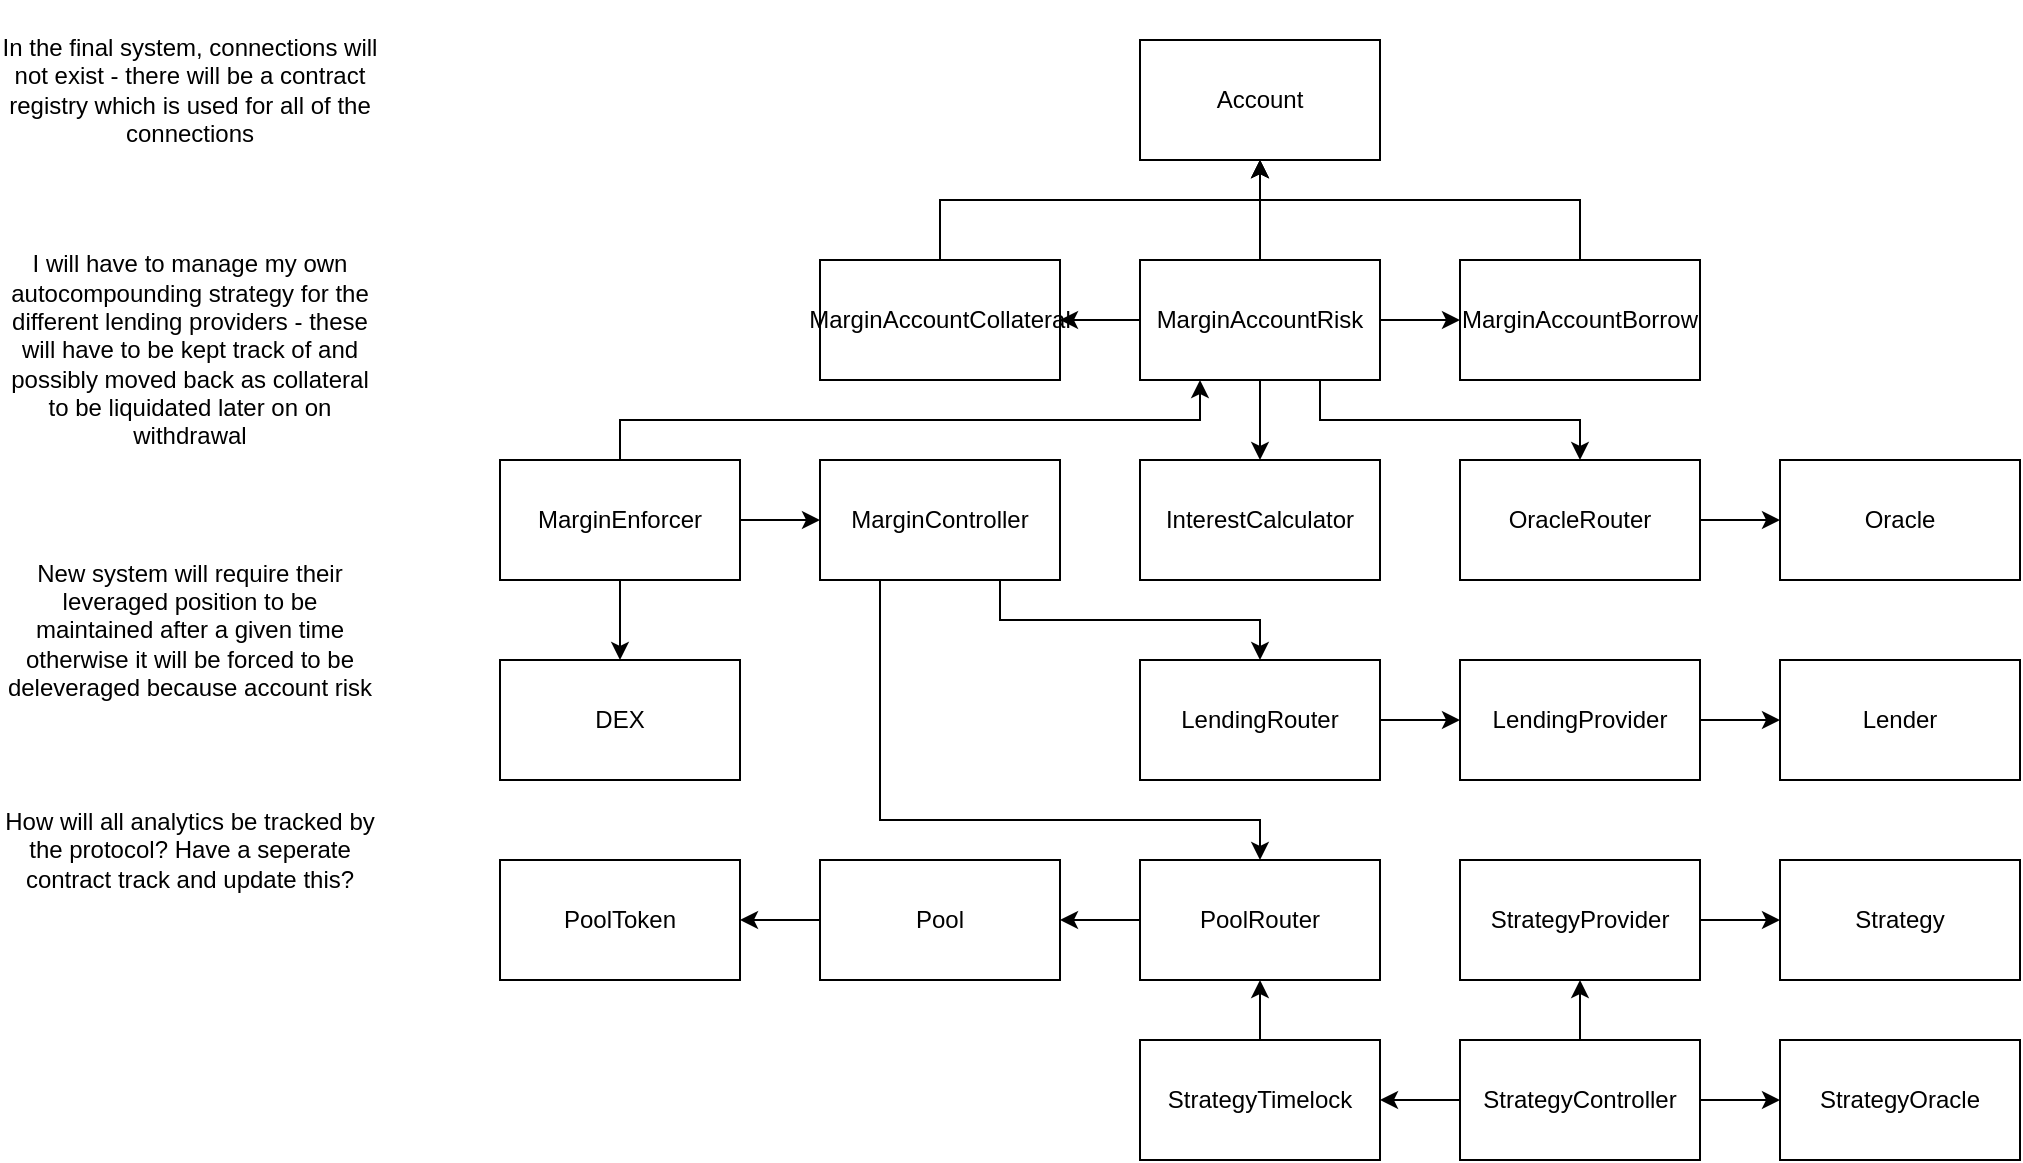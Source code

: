 <mxfile version="17.4.0" type="device"><diagram name="Page-1" id="52a04d89-c75d-2922-d76d-85b35f80e030"><mxGraphModel dx="1688" dy="966" grid="1" gridSize="10" guides="1" tooltips="1" connect="1" arrows="1" fold="1" page="1" pageScale="1" pageWidth="1100" pageHeight="850" background="none" math="0" shadow="0"><root><mxCell id="0"/><mxCell id="1" parent="0"/><mxCell id="1fdf3b25b50cf41e-42" style="edgeStyle=none;html=1;labelBackgroundColor=none;startFill=0;startSize=8;endFill=1;endSize=8;fontFamily=Verdana;fontSize=12;" parent="1" edge="1"><mxGeometry relative="1" as="geometry"><mxPoint x="120" y="440" as="sourcePoint"/></mxGeometry></mxCell><mxCell id="XVIV0NMg8WljWZH5M-E4-1" value="Account" style="rounded=0;whiteSpace=wrap;html=1;" vertex="1" parent="1"><mxGeometry x="615" y="155" width="120" height="60" as="geometry"/></mxCell><mxCell id="XVIV0NMg8WljWZH5M-E4-39" style="edgeStyle=orthogonalEdgeStyle;rounded=0;orthogonalLoop=1;jettySize=auto;html=1;entryX=0.5;entryY=1;entryDx=0;entryDy=0;" edge="1" parent="1" source="XVIV0NMg8WljWZH5M-E4-2" target="XVIV0NMg8WljWZH5M-E4-1"><mxGeometry relative="1" as="geometry"><Array as="points"><mxPoint x="515" y="235"/><mxPoint x="675" y="235"/></Array></mxGeometry></mxCell><mxCell id="XVIV0NMg8WljWZH5M-E4-2" value="MarginAccountCollateral" style="rounded=0;whiteSpace=wrap;html=1;" vertex="1" parent="1"><mxGeometry x="455" y="265" width="120" height="60" as="geometry"/></mxCell><mxCell id="XVIV0NMg8WljWZH5M-E4-41" style="edgeStyle=orthogonalEdgeStyle;rounded=0;orthogonalLoop=1;jettySize=auto;html=1;entryX=0.5;entryY=1;entryDx=0;entryDy=0;" edge="1" parent="1" source="XVIV0NMg8WljWZH5M-E4-4" target="XVIV0NMg8WljWZH5M-E4-1"><mxGeometry relative="1" as="geometry"><Array as="points"><mxPoint x="835" y="235"/><mxPoint x="675" y="235"/></Array></mxGeometry></mxCell><mxCell id="XVIV0NMg8WljWZH5M-E4-4" value="MarginAccountBorrow" style="rounded=0;whiteSpace=wrap;html=1;" vertex="1" parent="1"><mxGeometry x="775" y="265" width="120" height="60" as="geometry"/></mxCell><mxCell id="XVIV0NMg8WljWZH5M-E4-37" style="edgeStyle=orthogonalEdgeStyle;rounded=0;orthogonalLoop=1;jettySize=auto;html=1;entryX=1;entryY=0.5;entryDx=0;entryDy=0;" edge="1" parent="1" source="XVIV0NMg8WljWZH5M-E4-5" target="XVIV0NMg8WljWZH5M-E4-2"><mxGeometry relative="1" as="geometry"/></mxCell><mxCell id="XVIV0NMg8WljWZH5M-E4-38" style="edgeStyle=orthogonalEdgeStyle;rounded=0;orthogonalLoop=1;jettySize=auto;html=1;entryX=0;entryY=0.5;entryDx=0;entryDy=0;" edge="1" parent="1" source="XVIV0NMg8WljWZH5M-E4-5" target="XVIV0NMg8WljWZH5M-E4-4"><mxGeometry relative="1" as="geometry"/></mxCell><mxCell id="XVIV0NMg8WljWZH5M-E4-40" style="edgeStyle=orthogonalEdgeStyle;rounded=0;orthogonalLoop=1;jettySize=auto;html=1;entryX=0.5;entryY=1;entryDx=0;entryDy=0;" edge="1" parent="1" source="XVIV0NMg8WljWZH5M-E4-5" target="XVIV0NMg8WljWZH5M-E4-1"><mxGeometry relative="1" as="geometry"/></mxCell><mxCell id="XVIV0NMg8WljWZH5M-E4-42" style="edgeStyle=orthogonalEdgeStyle;rounded=0;orthogonalLoop=1;jettySize=auto;html=1;entryX=0.5;entryY=0;entryDx=0;entryDy=0;" edge="1" parent="1" source="XVIV0NMg8WljWZH5M-E4-5" target="XVIV0NMg8WljWZH5M-E4-6"><mxGeometry relative="1" as="geometry"/></mxCell><mxCell id="XVIV0NMg8WljWZH5M-E4-46" style="edgeStyle=orthogonalEdgeStyle;rounded=0;orthogonalLoop=1;jettySize=auto;html=1;exitX=0.75;exitY=1;exitDx=0;exitDy=0;entryX=0.5;entryY=0;entryDx=0;entryDy=0;" edge="1" parent="1" source="XVIV0NMg8WljWZH5M-E4-5" target="XVIV0NMg8WljWZH5M-E4-7"><mxGeometry relative="1" as="geometry"/></mxCell><mxCell id="XVIV0NMg8WljWZH5M-E4-5" value="MarginAccountRisk" style="rounded=0;whiteSpace=wrap;html=1;" vertex="1" parent="1"><mxGeometry x="615" y="265" width="120" height="60" as="geometry"/></mxCell><mxCell id="XVIV0NMg8WljWZH5M-E4-6" value="InterestCalculator" style="rounded=0;whiteSpace=wrap;html=1;" vertex="1" parent="1"><mxGeometry x="615" y="365" width="120" height="60" as="geometry"/></mxCell><mxCell id="XVIV0NMg8WljWZH5M-E4-47" style="edgeStyle=orthogonalEdgeStyle;rounded=0;orthogonalLoop=1;jettySize=auto;html=1;entryX=0;entryY=0.5;entryDx=0;entryDy=0;" edge="1" parent="1" source="XVIV0NMg8WljWZH5M-E4-7" target="XVIV0NMg8WljWZH5M-E4-8"><mxGeometry relative="1" as="geometry"/></mxCell><mxCell id="XVIV0NMg8WljWZH5M-E4-7" value="OracleRouter" style="rounded=0;whiteSpace=wrap;html=1;" vertex="1" parent="1"><mxGeometry x="775" y="365" width="120" height="60" as="geometry"/></mxCell><mxCell id="XVIV0NMg8WljWZH5M-E4-8" value="Oracle" style="rounded=0;whiteSpace=wrap;html=1;" vertex="1" parent="1"><mxGeometry x="935" y="365" width="120" height="60" as="geometry"/></mxCell><mxCell id="XVIV0NMg8WljWZH5M-E4-49" style="edgeStyle=orthogonalEdgeStyle;rounded=0;orthogonalLoop=1;jettySize=auto;html=1;entryX=0;entryY=0.5;entryDx=0;entryDy=0;" edge="1" parent="1" source="XVIV0NMg8WljWZH5M-E4-9" target="XVIV0NMg8WljWZH5M-E4-11"><mxGeometry relative="1" as="geometry"/></mxCell><mxCell id="XVIV0NMg8WljWZH5M-E4-9" value="LendingRouter" style="rounded=0;whiteSpace=wrap;html=1;" vertex="1" parent="1"><mxGeometry x="615" y="465" width="120" height="60" as="geometry"/></mxCell><mxCell id="XVIV0NMg8WljWZH5M-E4-10" value="In the final system, connections will not exist - there will be a contract registry which is used for all of the connections" style="text;html=1;strokeColor=none;fillColor=none;align=center;verticalAlign=middle;whiteSpace=wrap;rounded=0;" vertex="1" parent="1"><mxGeometry x="45" y="135" width="190" height="90" as="geometry"/></mxCell><mxCell id="XVIV0NMg8WljWZH5M-E4-50" style="edgeStyle=orthogonalEdgeStyle;rounded=0;orthogonalLoop=1;jettySize=auto;html=1;entryX=0;entryY=0.5;entryDx=0;entryDy=0;" edge="1" parent="1" source="XVIV0NMg8WljWZH5M-E4-11" target="XVIV0NMg8WljWZH5M-E4-14"><mxGeometry relative="1" as="geometry"/></mxCell><mxCell id="XVIV0NMg8WljWZH5M-E4-11" value="LendingProvider" style="rounded=0;whiteSpace=wrap;html=1;" vertex="1" parent="1"><mxGeometry x="775" y="465" width="120" height="60" as="geometry"/></mxCell><mxCell id="XVIV0NMg8WljWZH5M-E4-12" value="I will have to manage my own autocompounding strategy for the different lending providers - these will have to be kept track of and possibly moved back as collateral to be liquidated later on on withdrawal" style="text;html=1;strokeColor=none;fillColor=none;align=center;verticalAlign=middle;whiteSpace=wrap;rounded=0;" vertex="1" parent="1"><mxGeometry x="45" y="255" width="190" height="110" as="geometry"/></mxCell><mxCell id="XVIV0NMg8WljWZH5M-E4-13" value="New system will require their leveraged position to be maintained after a given time otherwise it will be forced to be deleveraged because account risk" style="text;html=1;strokeColor=none;fillColor=none;align=center;verticalAlign=middle;whiteSpace=wrap;rounded=0;" vertex="1" parent="1"><mxGeometry x="45" y="395" width="190" height="110" as="geometry"/></mxCell><mxCell id="XVIV0NMg8WljWZH5M-E4-14" value="Lender" style="rounded=0;whiteSpace=wrap;html=1;" vertex="1" parent="1"><mxGeometry x="935" y="465" width="120" height="60" as="geometry"/></mxCell><mxCell id="XVIV0NMg8WljWZH5M-E4-30" style="edgeStyle=orthogonalEdgeStyle;rounded=0;orthogonalLoop=1;jettySize=auto;html=1;entryX=0;entryY=0.5;entryDx=0;entryDy=0;" edge="1" parent="1" source="XVIV0NMg8WljWZH5M-E4-15" target="XVIV0NMg8WljWZH5M-E4-16"><mxGeometry relative="1" as="geometry"/></mxCell><mxCell id="XVIV0NMg8WljWZH5M-E4-45" style="edgeStyle=orthogonalEdgeStyle;rounded=0;orthogonalLoop=1;jettySize=auto;html=1;entryX=0.25;entryY=1;entryDx=0;entryDy=0;" edge="1" parent="1" source="XVIV0NMg8WljWZH5M-E4-15" target="XVIV0NMg8WljWZH5M-E4-5"><mxGeometry relative="1" as="geometry"><Array as="points"><mxPoint x="355" y="345"/><mxPoint x="645" y="345"/></Array></mxGeometry></mxCell><mxCell id="XVIV0NMg8WljWZH5M-E4-63" style="edgeStyle=orthogonalEdgeStyle;rounded=0;orthogonalLoop=1;jettySize=auto;html=1;entryX=0.5;entryY=0;entryDx=0;entryDy=0;" edge="1" parent="1" source="XVIV0NMg8WljWZH5M-E4-15" target="XVIV0NMg8WljWZH5M-E4-62"><mxGeometry relative="1" as="geometry"/></mxCell><mxCell id="XVIV0NMg8WljWZH5M-E4-15" value="MarginEnforcer" style="rounded=0;whiteSpace=wrap;html=1;" vertex="1" parent="1"><mxGeometry x="295" y="365" width="120" height="60" as="geometry"/></mxCell><mxCell id="XVIV0NMg8WljWZH5M-E4-60" style="edgeStyle=orthogonalEdgeStyle;rounded=0;orthogonalLoop=1;jettySize=auto;html=1;exitX=0.75;exitY=1;exitDx=0;exitDy=0;entryX=0.5;entryY=0;entryDx=0;entryDy=0;" edge="1" parent="1" source="XVIV0NMg8WljWZH5M-E4-16" target="XVIV0NMg8WljWZH5M-E4-9"><mxGeometry relative="1" as="geometry"/></mxCell><mxCell id="XVIV0NMg8WljWZH5M-E4-61" style="edgeStyle=orthogonalEdgeStyle;rounded=0;orthogonalLoop=1;jettySize=auto;html=1;exitX=0.25;exitY=1;exitDx=0;exitDy=0;entryX=0.5;entryY=0;entryDx=0;entryDy=0;" edge="1" parent="1" source="XVIV0NMg8WljWZH5M-E4-16" target="XVIV0NMg8WljWZH5M-E4-18"><mxGeometry relative="1" as="geometry"><Array as="points"><mxPoint x="485" y="545"/><mxPoint x="675" y="545"/></Array></mxGeometry></mxCell><mxCell id="XVIV0NMg8WljWZH5M-E4-16" value="MarginController" style="rounded=0;whiteSpace=wrap;html=1;" vertex="1" parent="1"><mxGeometry x="455" y="365" width="120" height="60" as="geometry"/></mxCell><mxCell id="XVIV0NMg8WljWZH5M-E4-17" value="How will all analytics be tracked by the protocol? Have a seperate contract track and update this?" style="text;html=1;strokeColor=none;fillColor=none;align=center;verticalAlign=middle;whiteSpace=wrap;rounded=0;" vertex="1" parent="1"><mxGeometry x="45" y="505" width="190" height="110" as="geometry"/></mxCell><mxCell id="XVIV0NMg8WljWZH5M-E4-52" style="edgeStyle=orthogonalEdgeStyle;rounded=0;orthogonalLoop=1;jettySize=auto;html=1;exitX=0;exitY=0.5;exitDx=0;exitDy=0;entryX=1;entryY=0.5;entryDx=0;entryDy=0;" edge="1" parent="1" source="XVIV0NMg8WljWZH5M-E4-18" target="XVIV0NMg8WljWZH5M-E4-19"><mxGeometry relative="1" as="geometry"/></mxCell><mxCell id="XVIV0NMg8WljWZH5M-E4-18" value="PoolRouter" style="rounded=0;whiteSpace=wrap;html=1;" vertex="1" parent="1"><mxGeometry x="615" y="565" width="120" height="60" as="geometry"/></mxCell><mxCell id="XVIV0NMg8WljWZH5M-E4-53" style="edgeStyle=orthogonalEdgeStyle;rounded=0;orthogonalLoop=1;jettySize=auto;html=1;entryX=1;entryY=0.5;entryDx=0;entryDy=0;" edge="1" parent="1" source="XVIV0NMg8WljWZH5M-E4-19" target="XVIV0NMg8WljWZH5M-E4-20"><mxGeometry relative="1" as="geometry"/></mxCell><mxCell id="XVIV0NMg8WljWZH5M-E4-19" value="Pool" style="rounded=0;whiteSpace=wrap;html=1;" vertex="1" parent="1"><mxGeometry x="455" y="565" width="120" height="60" as="geometry"/></mxCell><mxCell id="XVIV0NMg8WljWZH5M-E4-20" value="PoolToken" style="rounded=0;whiteSpace=wrap;html=1;" vertex="1" parent="1"><mxGeometry x="295" y="565" width="120" height="60" as="geometry"/></mxCell><mxCell id="XVIV0NMg8WljWZH5M-E4-21" value="Strategy" style="rounded=0;whiteSpace=wrap;html=1;" vertex="1" parent="1"><mxGeometry x="935" y="565" width="120" height="60" as="geometry"/></mxCell><mxCell id="XVIV0NMg8WljWZH5M-E4-57" style="edgeStyle=orthogonalEdgeStyle;rounded=0;orthogonalLoop=1;jettySize=auto;html=1;entryX=0;entryY=0.5;entryDx=0;entryDy=0;" edge="1" parent="1" source="XVIV0NMg8WljWZH5M-E4-22" target="XVIV0NMg8WljWZH5M-E4-21"><mxGeometry relative="1" as="geometry"/></mxCell><mxCell id="XVIV0NMg8WljWZH5M-E4-22" value="StrategyProvider" style="rounded=0;whiteSpace=wrap;html=1;" vertex="1" parent="1"><mxGeometry x="775" y="565" width="120" height="60" as="geometry"/></mxCell><mxCell id="XVIV0NMg8WljWZH5M-E4-54" style="edgeStyle=orthogonalEdgeStyle;rounded=0;orthogonalLoop=1;jettySize=auto;html=1;entryX=1;entryY=0.5;entryDx=0;entryDy=0;" edge="1" parent="1" source="XVIV0NMg8WljWZH5M-E4-23" target="XVIV0NMg8WljWZH5M-E4-24"><mxGeometry relative="1" as="geometry"/></mxCell><mxCell id="XVIV0NMg8WljWZH5M-E4-56" style="edgeStyle=orthogonalEdgeStyle;rounded=0;orthogonalLoop=1;jettySize=auto;html=1;entryX=0.5;entryY=1;entryDx=0;entryDy=0;" edge="1" parent="1" source="XVIV0NMg8WljWZH5M-E4-23" target="XVIV0NMg8WljWZH5M-E4-22"><mxGeometry relative="1" as="geometry"/></mxCell><mxCell id="XVIV0NMg8WljWZH5M-E4-59" style="edgeStyle=orthogonalEdgeStyle;rounded=0;orthogonalLoop=1;jettySize=auto;html=1;entryX=0;entryY=0.5;entryDx=0;entryDy=0;" edge="1" parent="1" source="XVIV0NMg8WljWZH5M-E4-23" target="XVIV0NMg8WljWZH5M-E4-58"><mxGeometry relative="1" as="geometry"/></mxCell><mxCell id="XVIV0NMg8WljWZH5M-E4-23" value="StrategyController" style="rounded=0;whiteSpace=wrap;html=1;" vertex="1" parent="1"><mxGeometry x="775" y="655" width="120" height="60" as="geometry"/></mxCell><mxCell id="XVIV0NMg8WljWZH5M-E4-55" style="edgeStyle=orthogonalEdgeStyle;rounded=0;orthogonalLoop=1;jettySize=auto;html=1;entryX=0.5;entryY=1;entryDx=0;entryDy=0;" edge="1" parent="1" source="XVIV0NMg8WljWZH5M-E4-24" target="XVIV0NMg8WljWZH5M-E4-18"><mxGeometry relative="1" as="geometry"/></mxCell><mxCell id="XVIV0NMg8WljWZH5M-E4-24" value="StrategyTimelock" style="rounded=0;whiteSpace=wrap;html=1;" vertex="1" parent="1"><mxGeometry x="615" y="655" width="120" height="60" as="geometry"/></mxCell><mxCell id="XVIV0NMg8WljWZH5M-E4-58" value="StrategyOracle" style="rounded=0;whiteSpace=wrap;html=1;" vertex="1" parent="1"><mxGeometry x="935" y="655" width="120" height="60" as="geometry"/></mxCell><mxCell id="XVIV0NMg8WljWZH5M-E4-62" value="DEX" style="rounded=0;whiteSpace=wrap;html=1;" vertex="1" parent="1"><mxGeometry x="295" y="465" width="120" height="60" as="geometry"/></mxCell></root></mxGraphModel></diagram></mxfile>